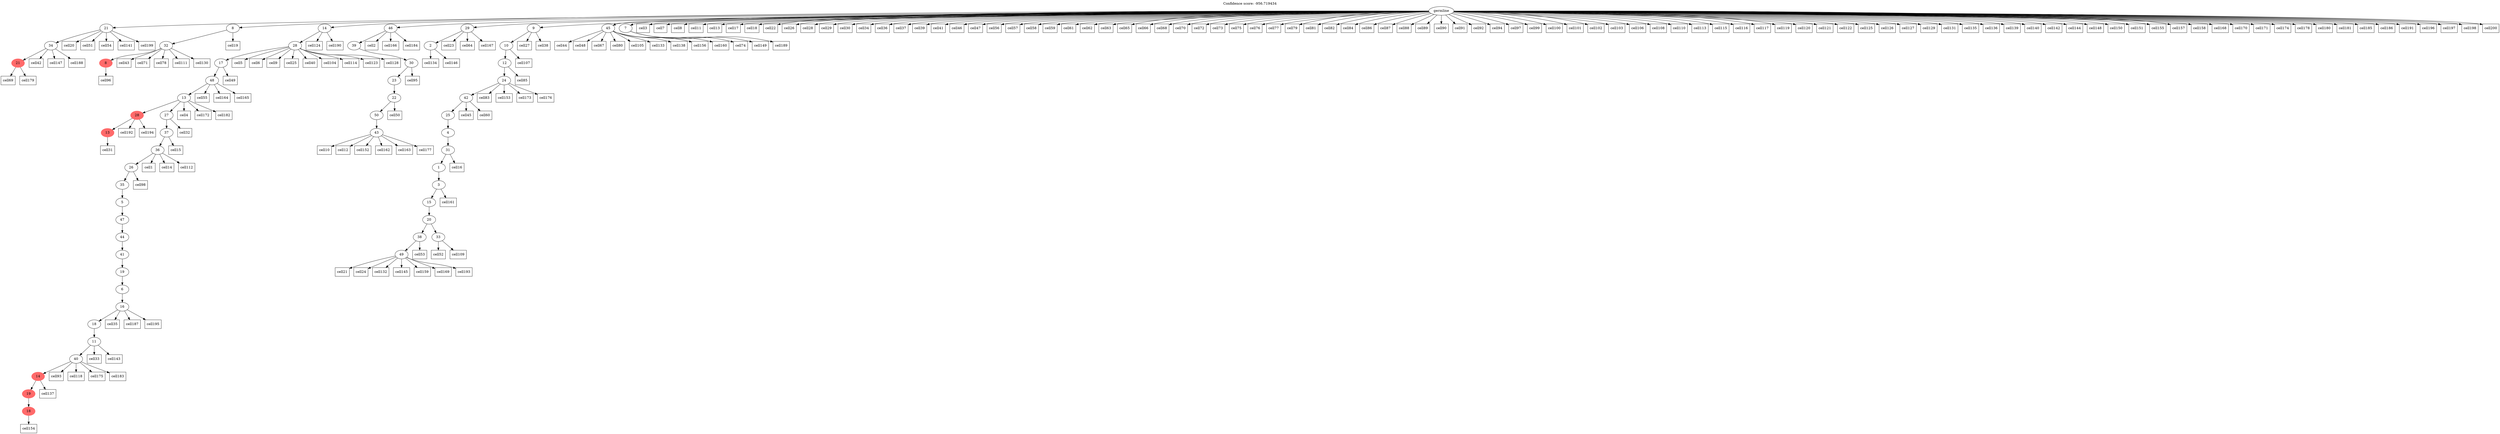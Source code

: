 digraph g {
	"54" -> "55";
	"55" [color=indianred1, style=filled, label="21"];
	"53" -> "54";
	"54" [label="34"];
	"51" -> "52";
	"52" [color=indianred1, style=filled, label="8"];
	"50" -> "51";
	"51" [label="32"];
	"48" -> "49";
	"49" [color=indianred1, style=filled, label="13"];
	"46" -> "47";
	"47" [color=indianred1, style=filled, label="18"];
	"45" -> "46";
	"46" [color=indianred1, style=filled, label="19"];
	"44" -> "45";
	"45" [color=indianred1, style=filled, label="14"];
	"43" -> "44";
	"44" [label="40"];
	"42" -> "43";
	"43" [label="11"];
	"41" -> "42";
	"42" [label="18"];
	"40" -> "41";
	"41" [label="16"];
	"39" -> "40";
	"40" [label="6"];
	"38" -> "39";
	"39" [label="19"];
	"37" -> "38";
	"38" [label="41"];
	"36" -> "37";
	"37" [label="44"];
	"35" -> "36";
	"36" [label="47"];
	"34" -> "35";
	"35" [label="5"];
	"33" -> "34";
	"34" [label="35"];
	"32" -> "33";
	"33" [label="26"];
	"31" -> "32";
	"32" [label="36"];
	"30" -> "31";
	"31" [label="37"];
	"29" -> "30";
	"30" [label="27"];
	"29" -> "48";
	"48" [color=indianred1, style=filled, label="28"];
	"28" -> "29";
	"29" [label="13"];
	"27" -> "28";
	"28" [label="48"];
	"26" -> "27";
	"27" [label="17"];
	"25" -> "26";
	"26" [label="28"];
	"23" -> "24";
	"24" [label="43"];
	"22" -> "23";
	"23" [label="50"];
	"21" -> "22";
	"22" [label="22"];
	"20" -> "21";
	"21" [label="23"];
	"19" -> "20";
	"20" [label="30"];
	"18" -> "19";
	"19" [label="39"];
	"16" -> "17";
	"17" [label="2"];
	"13" -> "14";
	"14" [label="49"];
	"12" -> "13";
	"13" [label="38"];
	"12" -> "15";
	"15" [label="33"];
	"11" -> "12";
	"12" [label="20"];
	"10" -> "11";
	"11" [label="15"];
	"9" -> "10";
	"10" [label="3"];
	"8" -> "9";
	"9" [label="1"];
	"7" -> "8";
	"8" [label="31"];
	"6" -> "7";
	"7" [label="4"];
	"5" -> "6";
	"6" [label="25"];
	"4" -> "5";
	"5" [label="42"];
	"3" -> "4";
	"4" [label="24"];
	"2" -> "3";
	"3" [label="12"];
	"1" -> "2";
	"2" [label="10"];
	"0" -> "1";
	"1" [label="9"];
	"0" -> "16";
	"16" [label="29"];
	"0" -> "18";
	"18" [label="46"];
	"0" -> "25";
	"25" [label="14"];
	"0" -> "50";
	"50" [label="8"];
	"0" -> "53";
	"53" [label="21"];
	"0" -> "56";
	"56" [label="45"];
	"0" -> "57";
	"57" [label="7"];
	"0" [label="germline"];
	"32" -> "cell1";
	"cell1" [shape=box];
	"18" -> "cell2";
	"cell2" [shape=box];
	"0" -> "cell3";
	"cell3" [shape=box];
	"29" -> "cell4";
	"cell4" [shape=box];
	"26" -> "cell5";
	"cell5" [shape=box];
	"26" -> "cell6";
	"cell6" [shape=box];
	"0" -> "cell7";
	"cell7" [shape=box];
	"0" -> "cell8";
	"cell8" [shape=box];
	"26" -> "cell9";
	"cell9" [shape=box];
	"24" -> "cell10";
	"cell10" [shape=box];
	"0" -> "cell11";
	"cell11" [shape=box];
	"24" -> "cell12";
	"cell12" [shape=box];
	"0" -> "cell13";
	"cell13" [shape=box];
	"32" -> "cell14";
	"cell14" [shape=box];
	"31" -> "cell15";
	"cell15" [shape=box];
	"8" -> "cell16";
	"cell16" [shape=box];
	"0" -> "cell17";
	"cell17" [shape=box];
	"0" -> "cell18";
	"cell18" [shape=box];
	"50" -> "cell19";
	"cell19" [shape=box];
	"53" -> "cell20";
	"cell20" [shape=box];
	"14" -> "cell21";
	"cell21" [shape=box];
	"0" -> "cell22";
	"cell22" [shape=box];
	"16" -> "cell23";
	"cell23" [shape=box];
	"14" -> "cell24";
	"cell24" [shape=box];
	"26" -> "cell25";
	"cell25" [shape=box];
	"0" -> "cell26";
	"cell26" [shape=box];
	"1" -> "cell27";
	"cell27" [shape=box];
	"0" -> "cell28";
	"cell28" [shape=box];
	"0" -> "cell29";
	"cell29" [shape=box];
	"0" -> "cell30";
	"cell30" [shape=box];
	"49" -> "cell31";
	"cell31" [shape=box];
	"30" -> "cell32";
	"cell32" [shape=box];
	"43" -> "cell33";
	"cell33" [shape=box];
	"0" -> "cell34";
	"cell34" [shape=box];
	"41" -> "cell35";
	"cell35" [shape=box];
	"0" -> "cell36";
	"cell36" [shape=box];
	"0" -> "cell37";
	"cell37" [shape=box];
	"1" -> "cell38";
	"cell38" [shape=box];
	"0" -> "cell39";
	"cell39" [shape=box];
	"26" -> "cell40";
	"cell40" [shape=box];
	"0" -> "cell41";
	"cell41" [shape=box];
	"54" -> "cell42";
	"cell42" [shape=box];
	"51" -> "cell43";
	"cell43" [shape=box];
	"56" -> "cell44";
	"cell44" [shape=box];
	"5" -> "cell45";
	"cell45" [shape=box];
	"0" -> "cell46";
	"cell46" [shape=box];
	"0" -> "cell47";
	"cell47" [shape=box];
	"56" -> "cell48";
	"cell48" [shape=box];
	"27" -> "cell49";
	"cell49" [shape=box];
	"22" -> "cell50";
	"cell50" [shape=box];
	"53" -> "cell51";
	"cell51" [shape=box];
	"15" -> "cell52";
	"cell52" [shape=box];
	"13" -> "cell53";
	"cell53" [shape=box];
	"53" -> "cell54";
	"cell54" [shape=box];
	"28" -> "cell55";
	"cell55" [shape=box];
	"0" -> "cell56";
	"cell56" [shape=box];
	"0" -> "cell57";
	"cell57" [shape=box];
	"0" -> "cell58";
	"cell58" [shape=box];
	"0" -> "cell59";
	"cell59" [shape=box];
	"5" -> "cell60";
	"cell60" [shape=box];
	"0" -> "cell61";
	"cell61" [shape=box];
	"0" -> "cell62";
	"cell62" [shape=box];
	"0" -> "cell63";
	"cell63" [shape=box];
	"16" -> "cell64";
	"cell64" [shape=box];
	"0" -> "cell65";
	"cell65" [shape=box];
	"0" -> "cell66";
	"cell66" [shape=box];
	"56" -> "cell67";
	"cell67" [shape=box];
	"0" -> "cell68";
	"cell68" [shape=box];
	"55" -> "cell69";
	"cell69" [shape=box];
	"0" -> "cell70";
	"cell70" [shape=box];
	"51" -> "cell71";
	"cell71" [shape=box];
	"0" -> "cell72";
	"cell72" [shape=box];
	"0" -> "cell73";
	"cell73" [shape=box];
	"57" -> "cell74";
	"cell74" [shape=box];
	"0" -> "cell75";
	"cell75" [shape=box];
	"0" -> "cell76";
	"cell76" [shape=box];
	"0" -> "cell77";
	"cell77" [shape=box];
	"51" -> "cell78";
	"cell78" [shape=box];
	"0" -> "cell79";
	"cell79" [shape=box];
	"56" -> "cell80";
	"cell80" [shape=box];
	"0" -> "cell81";
	"cell81" [shape=box];
	"0" -> "cell82";
	"cell82" [shape=box];
	"4" -> "cell83";
	"cell83" [shape=box];
	"0" -> "cell84";
	"cell84" [shape=box];
	"3" -> "cell85";
	"cell85" [shape=box];
	"0" -> "cell86";
	"cell86" [shape=box];
	"0" -> "cell87";
	"cell87" [shape=box];
	"0" -> "cell88";
	"cell88" [shape=box];
	"0" -> "cell89";
	"cell89" [shape=box];
	"0" -> "cell90";
	"cell90" [shape=box];
	"0" -> "cell91";
	"cell91" [shape=box];
	"0" -> "cell92";
	"cell92" [shape=box];
	"44" -> "cell93";
	"cell93" [shape=box];
	"0" -> "cell94";
	"cell94" [shape=box];
	"20" -> "cell95";
	"cell95" [shape=box];
	"52" -> "cell96";
	"cell96" [shape=box];
	"0" -> "cell97";
	"cell97" [shape=box];
	"33" -> "cell98";
	"cell98" [shape=box];
	"0" -> "cell99";
	"cell99" [shape=box];
	"0" -> "cell100";
	"cell100" [shape=box];
	"0" -> "cell101";
	"cell101" [shape=box];
	"0" -> "cell102";
	"cell102" [shape=box];
	"0" -> "cell103";
	"cell103" [shape=box];
	"26" -> "cell104";
	"cell104" [shape=box];
	"56" -> "cell105";
	"cell105" [shape=box];
	"0" -> "cell106";
	"cell106" [shape=box];
	"2" -> "cell107";
	"cell107" [shape=box];
	"0" -> "cell108";
	"cell108" [shape=box];
	"15" -> "cell109";
	"cell109" [shape=box];
	"0" -> "cell110";
	"cell110" [shape=box];
	"51" -> "cell111";
	"cell111" [shape=box];
	"32" -> "cell112";
	"cell112" [shape=box];
	"0" -> "cell113";
	"cell113" [shape=box];
	"26" -> "cell114";
	"cell114" [shape=box];
	"0" -> "cell115";
	"cell115" [shape=box];
	"0" -> "cell116";
	"cell116" [shape=box];
	"0" -> "cell117";
	"cell117" [shape=box];
	"44" -> "cell118";
	"cell118" [shape=box];
	"0" -> "cell119";
	"cell119" [shape=box];
	"0" -> "cell120";
	"cell120" [shape=box];
	"0" -> "cell121";
	"cell121" [shape=box];
	"0" -> "cell122";
	"cell122" [shape=box];
	"26" -> "cell123";
	"cell123" [shape=box];
	"25" -> "cell124";
	"cell124" [shape=box];
	"0" -> "cell125";
	"cell125" [shape=box];
	"0" -> "cell126";
	"cell126" [shape=box];
	"0" -> "cell127";
	"cell127" [shape=box];
	"26" -> "cell128";
	"cell128" [shape=box];
	"0" -> "cell129";
	"cell129" [shape=box];
	"51" -> "cell130";
	"cell130" [shape=box];
	"0" -> "cell131";
	"cell131" [shape=box];
	"14" -> "cell132";
	"cell132" [shape=box];
	"56" -> "cell133";
	"cell133" [shape=box];
	"17" -> "cell134";
	"cell134" [shape=box];
	"0" -> "cell135";
	"cell135" [shape=box];
	"0" -> "cell136";
	"cell136" [shape=box];
	"45" -> "cell137";
	"cell137" [shape=box];
	"56" -> "cell138";
	"cell138" [shape=box];
	"0" -> "cell139";
	"cell139" [shape=box];
	"0" -> "cell140";
	"cell140" [shape=box];
	"53" -> "cell141";
	"cell141" [shape=box];
	"0" -> "cell142";
	"cell142" [shape=box];
	"43" -> "cell143";
	"cell143" [shape=box];
	"0" -> "cell144";
	"cell144" [shape=box];
	"14" -> "cell145";
	"cell145" [shape=box];
	"17" -> "cell146";
	"cell146" [shape=box];
	"54" -> "cell147";
	"cell147" [shape=box];
	"0" -> "cell148";
	"cell148" [shape=box];
	"57" -> "cell149";
	"cell149" [shape=box];
	"0" -> "cell150";
	"cell150" [shape=box];
	"0" -> "cell151";
	"cell151" [shape=box];
	"24" -> "cell152";
	"cell152" [shape=box];
	"4" -> "cell153";
	"cell153" [shape=box];
	"47" -> "cell154";
	"cell154" [shape=box];
	"0" -> "cell155";
	"cell155" [shape=box];
	"56" -> "cell156";
	"cell156" [shape=box];
	"0" -> "cell157";
	"cell157" [shape=box];
	"0" -> "cell158";
	"cell158" [shape=box];
	"14" -> "cell159";
	"cell159" [shape=box];
	"56" -> "cell160";
	"cell160" [shape=box];
	"10" -> "cell161";
	"cell161" [shape=box];
	"24" -> "cell162";
	"cell162" [shape=box];
	"24" -> "cell163";
	"cell163" [shape=box];
	"28" -> "cell164";
	"cell164" [shape=box];
	"28" -> "cell165";
	"cell165" [shape=box];
	"18" -> "cell166";
	"cell166" [shape=box];
	"16" -> "cell167";
	"cell167" [shape=box];
	"0" -> "cell168";
	"cell168" [shape=box];
	"14" -> "cell169";
	"cell169" [shape=box];
	"0" -> "cell170";
	"cell170" [shape=box];
	"0" -> "cell171";
	"cell171" [shape=box];
	"29" -> "cell172";
	"cell172" [shape=box];
	"4" -> "cell173";
	"cell173" [shape=box];
	"0" -> "cell174";
	"cell174" [shape=box];
	"44" -> "cell175";
	"cell175" [shape=box];
	"4" -> "cell176";
	"cell176" [shape=box];
	"24" -> "cell177";
	"cell177" [shape=box];
	"0" -> "cell178";
	"cell178" [shape=box];
	"55" -> "cell179";
	"cell179" [shape=box];
	"0" -> "cell180";
	"cell180" [shape=box];
	"0" -> "cell181";
	"cell181" [shape=box];
	"29" -> "cell182";
	"cell182" [shape=box];
	"44" -> "cell183";
	"cell183" [shape=box];
	"18" -> "cell184";
	"cell184" [shape=box];
	"0" -> "cell185";
	"cell185" [shape=box];
	"0" -> "cell186";
	"cell186" [shape=box];
	"41" -> "cell187";
	"cell187" [shape=box];
	"54" -> "cell188";
	"cell188" [shape=box];
	"57" -> "cell189";
	"cell189" [shape=box];
	"25" -> "cell190";
	"cell190" [shape=box];
	"0" -> "cell191";
	"cell191" [shape=box];
	"48" -> "cell192";
	"cell192" [shape=box];
	"14" -> "cell193";
	"cell193" [shape=box];
	"48" -> "cell194";
	"cell194" [shape=box];
	"41" -> "cell195";
	"cell195" [shape=box];
	"0" -> "cell196";
	"cell196" [shape=box];
	"0" -> "cell197";
	"cell197" [shape=box];
	"0" -> "cell198";
	"cell198" [shape=box];
	"53" -> "cell199";
	"cell199" [shape=box];
	"0" -> "cell200";
	"cell200" [shape=box];
	labelloc="t";
	label="Confidence score: -956.719434";
}

